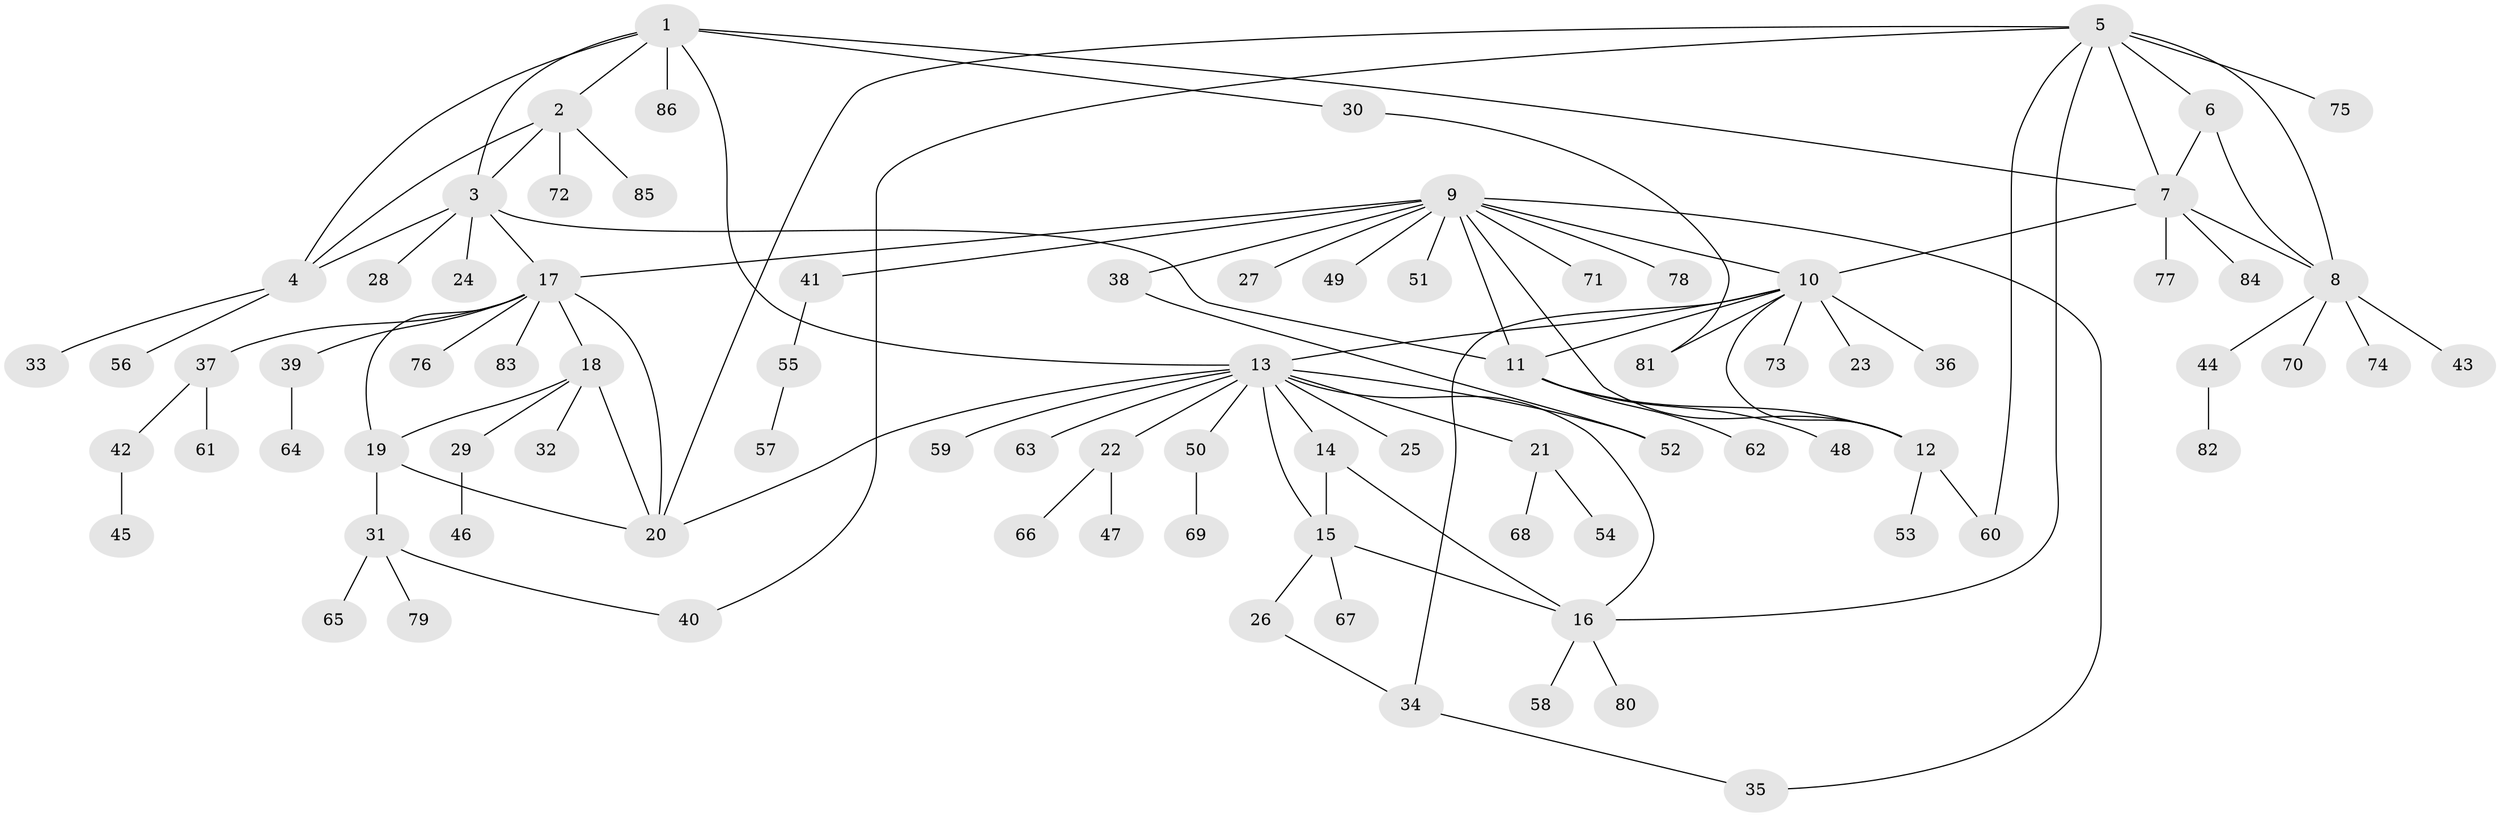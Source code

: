 // coarse degree distribution, {7: 0.0196078431372549, 5: 0.0784313725490196, 8: 0.0392156862745098, 3: 0.058823529411764705, 9: 0.0196078431372549, 2: 0.19607843137254902, 12: 0.0392156862745098, 10: 0.0196078431372549, 1: 0.5294117647058824}
// Generated by graph-tools (version 1.1) at 2025/19/03/04/25 18:19:28]
// undirected, 86 vertices, 112 edges
graph export_dot {
graph [start="1"]
  node [color=gray90,style=filled];
  1;
  2;
  3;
  4;
  5;
  6;
  7;
  8;
  9;
  10;
  11;
  12;
  13;
  14;
  15;
  16;
  17;
  18;
  19;
  20;
  21;
  22;
  23;
  24;
  25;
  26;
  27;
  28;
  29;
  30;
  31;
  32;
  33;
  34;
  35;
  36;
  37;
  38;
  39;
  40;
  41;
  42;
  43;
  44;
  45;
  46;
  47;
  48;
  49;
  50;
  51;
  52;
  53;
  54;
  55;
  56;
  57;
  58;
  59;
  60;
  61;
  62;
  63;
  64;
  65;
  66;
  67;
  68;
  69;
  70;
  71;
  72;
  73;
  74;
  75;
  76;
  77;
  78;
  79;
  80;
  81;
  82;
  83;
  84;
  85;
  86;
  1 -- 2;
  1 -- 3;
  1 -- 4;
  1 -- 7;
  1 -- 13;
  1 -- 30;
  1 -- 86;
  2 -- 3;
  2 -- 4;
  2 -- 72;
  2 -- 85;
  3 -- 4;
  3 -- 11;
  3 -- 17;
  3 -- 24;
  3 -- 28;
  4 -- 33;
  4 -- 56;
  5 -- 6;
  5 -- 7;
  5 -- 8;
  5 -- 16;
  5 -- 20;
  5 -- 40;
  5 -- 60;
  5 -- 75;
  6 -- 7;
  6 -- 8;
  7 -- 8;
  7 -- 10;
  7 -- 77;
  7 -- 84;
  8 -- 43;
  8 -- 44;
  8 -- 70;
  8 -- 74;
  9 -- 10;
  9 -- 11;
  9 -- 12;
  9 -- 17;
  9 -- 27;
  9 -- 35;
  9 -- 38;
  9 -- 41;
  9 -- 49;
  9 -- 51;
  9 -- 71;
  9 -- 78;
  10 -- 11;
  10 -- 12;
  10 -- 13;
  10 -- 23;
  10 -- 34;
  10 -- 36;
  10 -- 73;
  10 -- 81;
  11 -- 12;
  11 -- 48;
  11 -- 62;
  12 -- 53;
  12 -- 60;
  13 -- 14;
  13 -- 15;
  13 -- 16;
  13 -- 20;
  13 -- 21;
  13 -- 22;
  13 -- 25;
  13 -- 50;
  13 -- 52;
  13 -- 59;
  13 -- 63;
  14 -- 15;
  14 -- 16;
  15 -- 16;
  15 -- 26;
  15 -- 67;
  16 -- 58;
  16 -- 80;
  17 -- 18;
  17 -- 19;
  17 -- 20;
  17 -- 37;
  17 -- 39;
  17 -- 76;
  17 -- 83;
  18 -- 19;
  18 -- 20;
  18 -- 29;
  18 -- 32;
  19 -- 20;
  19 -- 31;
  21 -- 54;
  21 -- 68;
  22 -- 47;
  22 -- 66;
  26 -- 34;
  29 -- 46;
  30 -- 81;
  31 -- 40;
  31 -- 65;
  31 -- 79;
  34 -- 35;
  37 -- 42;
  37 -- 61;
  38 -- 52;
  39 -- 64;
  41 -- 55;
  42 -- 45;
  44 -- 82;
  50 -- 69;
  55 -- 57;
}
